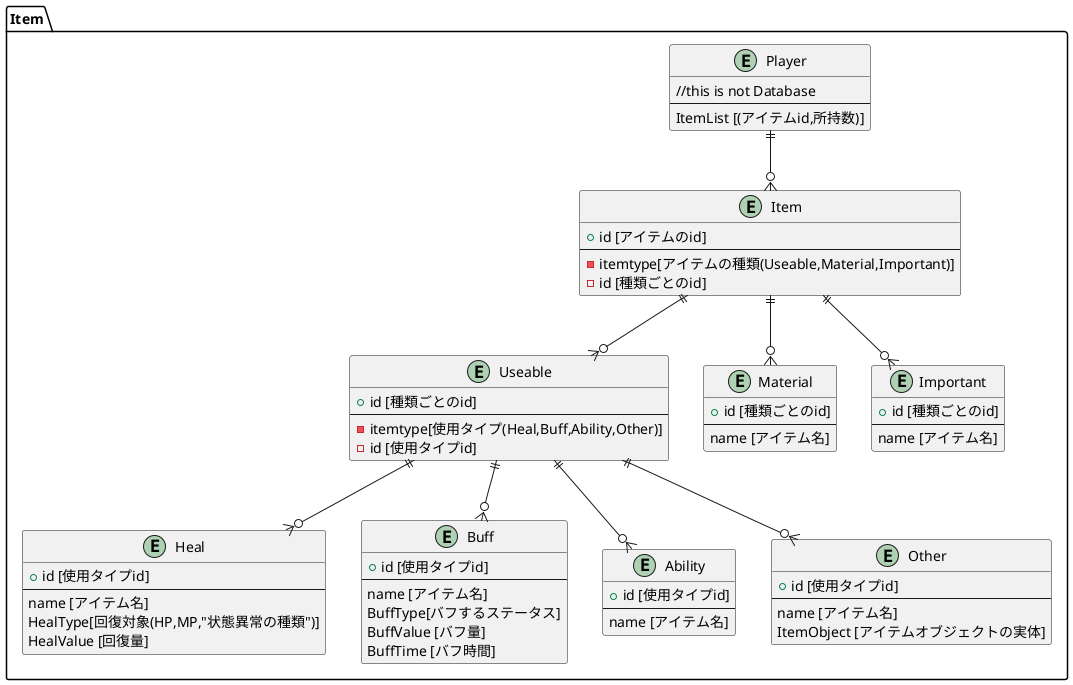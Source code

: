 @startuml tables
package Item
{
    entity "Player"
    {
        //this is not Database
        ---
        ItemList [(アイテムid,所持数)]
    }
    entity "Item" 
    {
        +id [アイテムのid]
        ---
        -itemtype[アイテムの種類(Useable,Material,Important)]
        -id [種類ごとのid]
    }
    entity "Useable"
    {
        +id [種類ごとのid]
        ---
        -itemtype[使用タイプ(Heal,Buff,Ability,Other)]
        -id [使用タイプid]
    }
    entity "Heal"
    {
        +id [使用タイプid]
        ---
        name [アイテム名]
        HealType[回復対象(HP,MP,"状態異常の種類")]
        HealValue [回復量]
    }
    entity "Buff"
    {
        +id [使用タイプid]
        ---
        name [アイテム名]
        BuffType[バフするステータス]
        BuffValue [バフ量]
        BuffTime [バフ時間]
    }
    entity "Ability"
    {
        +id [使用タイプid]
        ---
        name [アイテム名]
    }
    entity "Other"
    {
        +id [使用タイプid]
        ---
        name [アイテム名]
        ItemObject [アイテムオブジェクトの実体]
    }
    entity "Material"
    {
        +id [種類ごとのid]
        ---
        name [アイテム名]
    }
    entity "Important"
    {
        +id [種類ごとのid]
        ---
        name [アイテム名]
    }
    Player ||--o{ Item
    Item ||--o{ Useable
    Useable ||--o{ Heal
    Useable ||--o{ Buff
    Useable ||--o{ Ability
    Useable ||--o{ Other
    Item ||--o{ Material
    Item ||--o{ Important
}

@enduml
